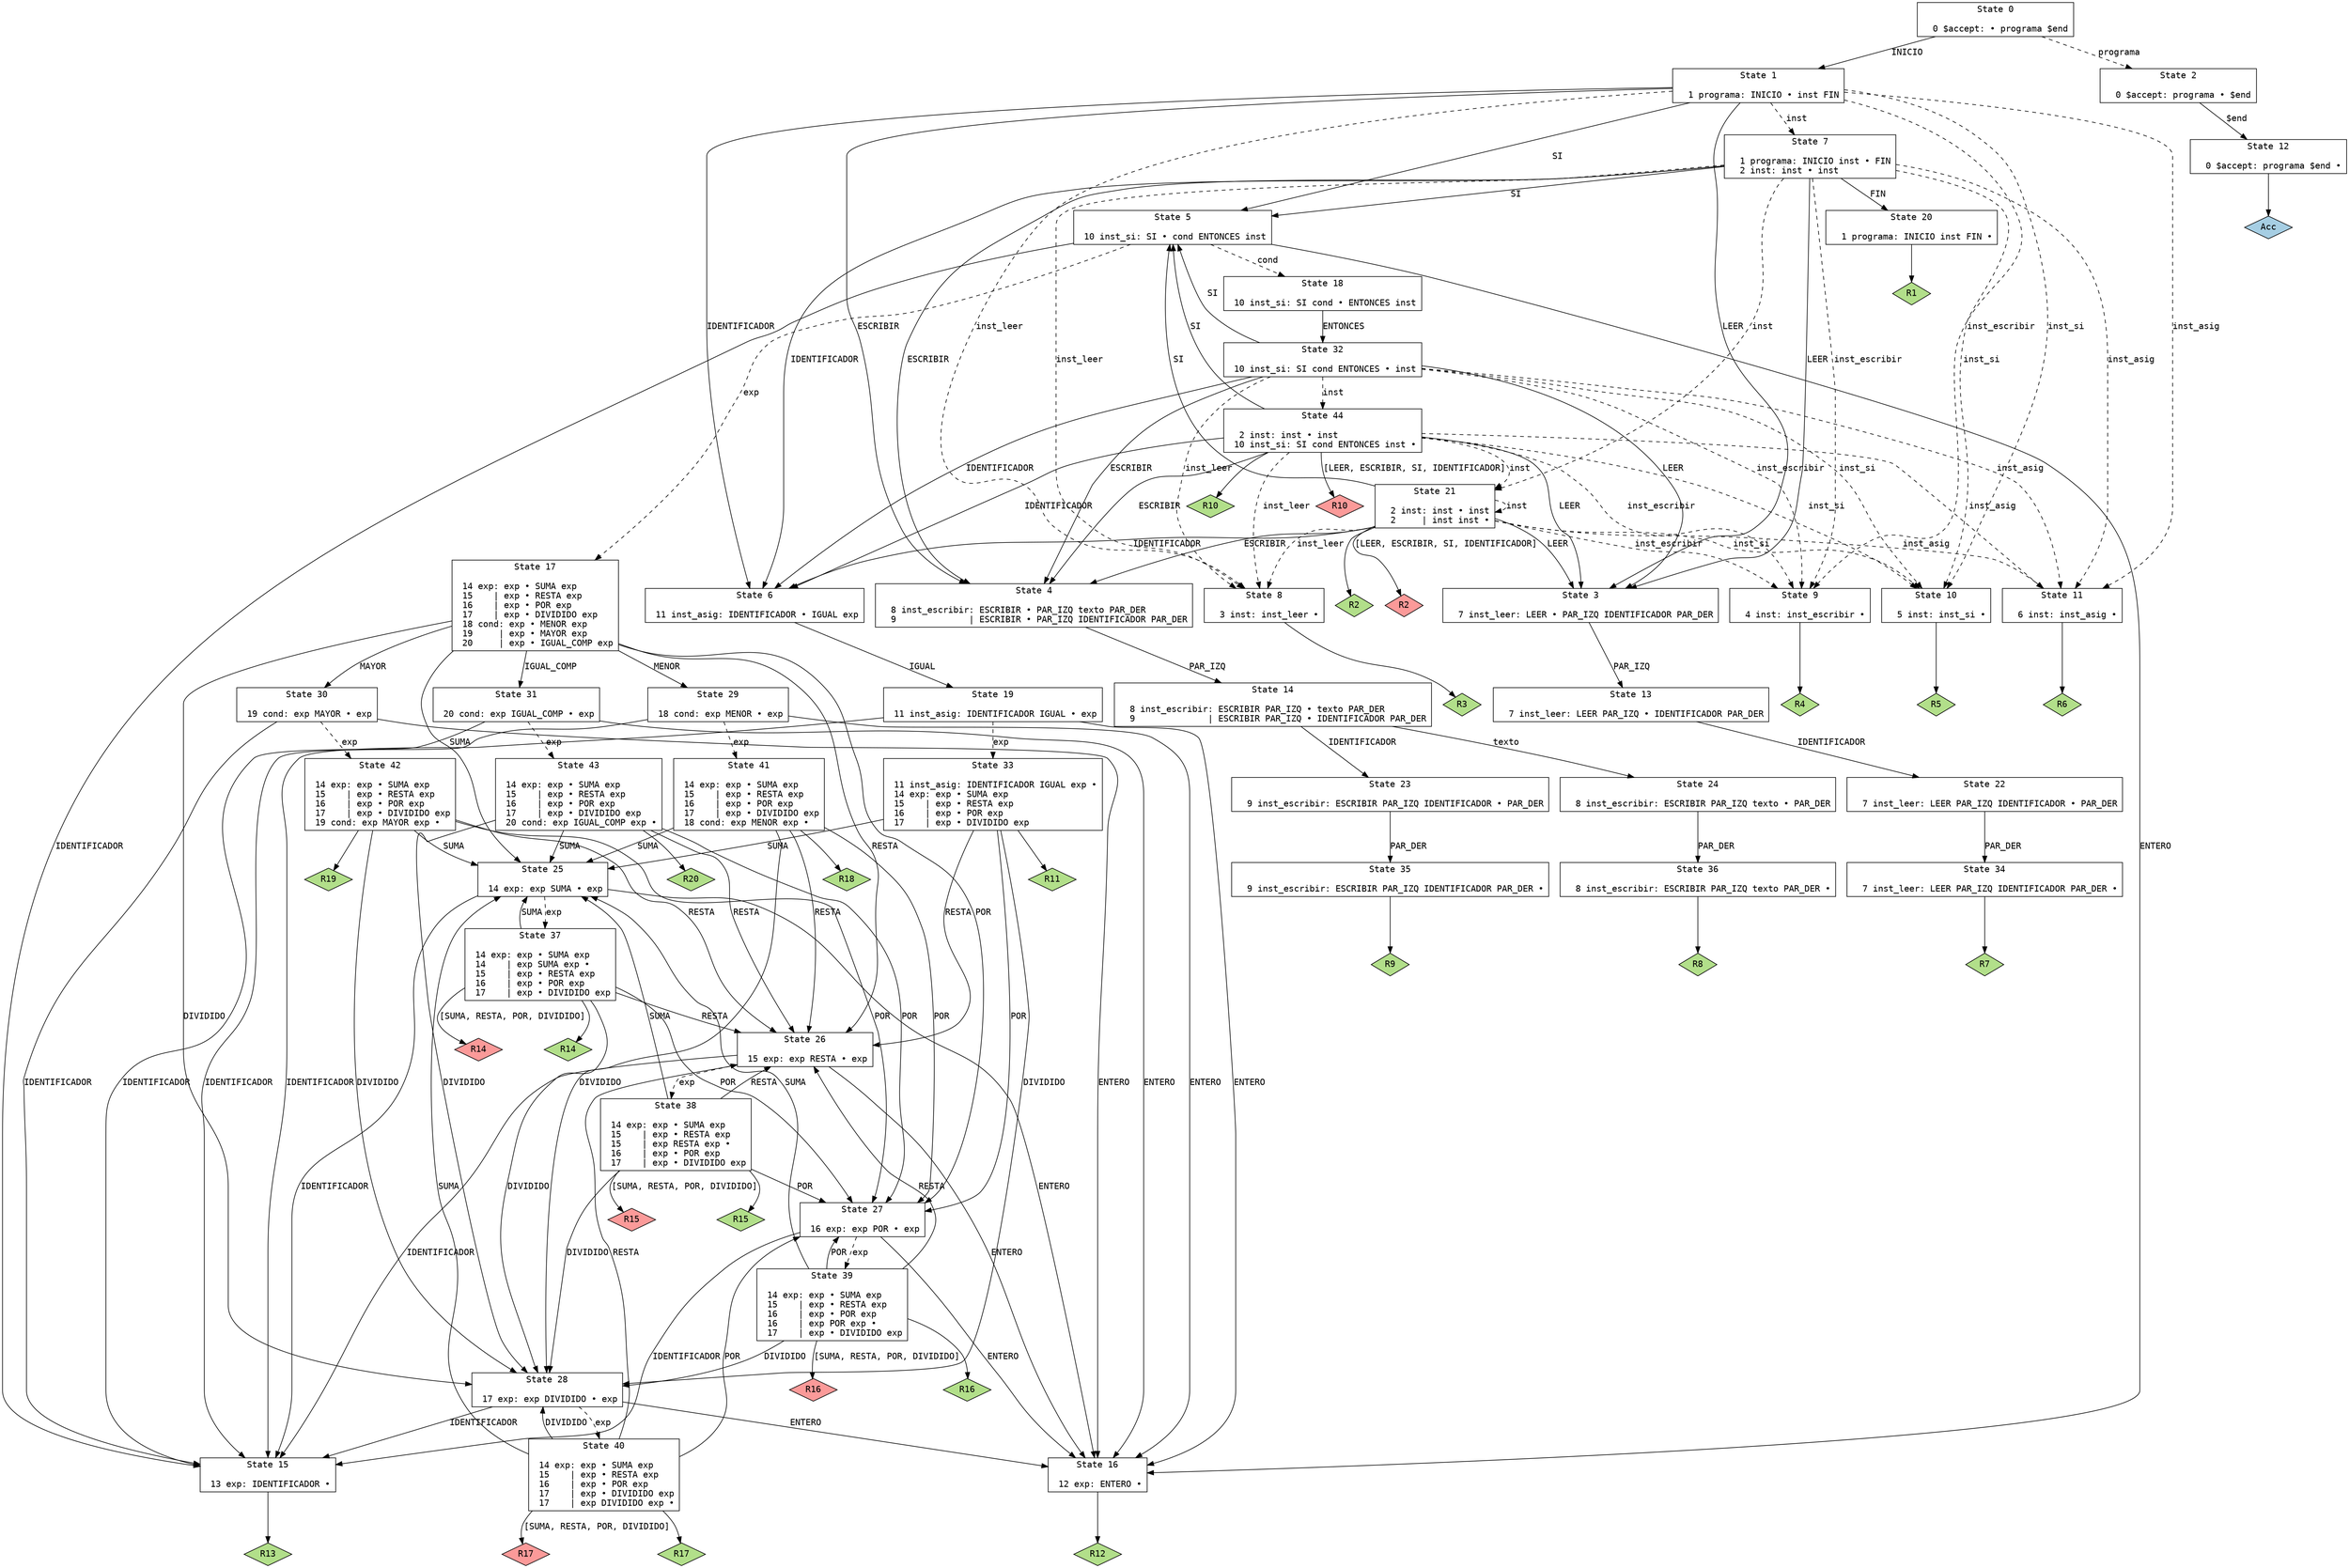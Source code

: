 // Generated by GNU Bison 3.8.2.
// Report bugs to <bug-bison@gnu.org>.
// Home page: <https://www.gnu.org/software/bison/>.

digraph "AZ2023.y"
{
  node [fontname = courier, shape = box, colorscheme = paired6]
  edge [fontname = courier]

  0 [label="State 0\n\l  0 $accept: • programa $end\l"]
  0 -> 1 [style=solid label="INICIO"]
  0 -> 2 [style=dashed label="programa"]
  1 [label="State 1\n\l  1 programa: INICIO • inst FIN\l"]
  1 -> 3 [style=solid label="LEER"]
  1 -> 4 [style=solid label="ESCRIBIR"]
  1 -> 5 [style=solid label="SI"]
  1 -> 6 [style=solid label="IDENTIFICADOR"]
  1 -> 7 [style=dashed label="inst"]
  1 -> 8 [style=dashed label="inst_leer"]
  1 -> 9 [style=dashed label="inst_escribir"]
  1 -> 10 [style=dashed label="inst_si"]
  1 -> 11 [style=dashed label="inst_asig"]
  2 [label="State 2\n\l  0 $accept: programa • $end\l"]
  2 -> 12 [style=solid label="$end"]
  3 [label="State 3\n\l  7 inst_leer: LEER • PAR_IZQ IDENTIFICADOR PAR_DER\l"]
  3 -> 13 [style=solid label="PAR_IZQ"]
  4 [label="State 4\n\l  8 inst_escribir: ESCRIBIR • PAR_IZQ texto PAR_DER\l  9              | ESCRIBIR • PAR_IZQ IDENTIFICADOR PAR_DER\l"]
  4 -> 14 [style=solid label="PAR_IZQ"]
  5 [label="State 5\n\l 10 inst_si: SI • cond ENTONCES inst\l"]
  5 -> 15 [style=solid label="IDENTIFICADOR"]
  5 -> 16 [style=solid label="ENTERO"]
  5 -> 17 [style=dashed label="exp"]
  5 -> 18 [style=dashed label="cond"]
  6 [label="State 6\n\l 11 inst_asig: IDENTIFICADOR • IGUAL exp\l"]
  6 -> 19 [style=solid label="IGUAL"]
  7 [label="State 7\n\l  1 programa: INICIO inst • FIN\l  2 inst: inst • inst\l"]
  7 -> 20 [style=solid label="FIN"]
  7 -> 3 [style=solid label="LEER"]
  7 -> 4 [style=solid label="ESCRIBIR"]
  7 -> 5 [style=solid label="SI"]
  7 -> 6 [style=solid label="IDENTIFICADOR"]
  7 -> 21 [style=dashed label="inst"]
  7 -> 8 [style=dashed label="inst_leer"]
  7 -> 9 [style=dashed label="inst_escribir"]
  7 -> 10 [style=dashed label="inst_si"]
  7 -> 11 [style=dashed label="inst_asig"]
  8 [label="State 8\n\l  3 inst: inst_leer •\l"]
  8 -> "8R3" [style=solid]
 "8R3" [label="R3", fillcolor=3, shape=diamond, style=filled]
  9 [label="State 9\n\l  4 inst: inst_escribir •\l"]
  9 -> "9R4" [style=solid]
 "9R4" [label="R4", fillcolor=3, shape=diamond, style=filled]
  10 [label="State 10\n\l  5 inst: inst_si •\l"]
  10 -> "10R5" [style=solid]
 "10R5" [label="R5", fillcolor=3, shape=diamond, style=filled]
  11 [label="State 11\n\l  6 inst: inst_asig •\l"]
  11 -> "11R6" [style=solid]
 "11R6" [label="R6", fillcolor=3, shape=diamond, style=filled]
  12 [label="State 12\n\l  0 $accept: programa $end •\l"]
  12 -> "12R0" [style=solid]
 "12R0" [label="Acc", fillcolor=1, shape=diamond, style=filled]
  13 [label="State 13\n\l  7 inst_leer: LEER PAR_IZQ • IDENTIFICADOR PAR_DER\l"]
  13 -> 22 [style=solid label="IDENTIFICADOR"]
  14 [label="State 14\n\l  8 inst_escribir: ESCRIBIR PAR_IZQ • texto PAR_DER\l  9              | ESCRIBIR PAR_IZQ • IDENTIFICADOR PAR_DER\l"]
  14 -> 23 [style=solid label="IDENTIFICADOR"]
  14 -> 24 [style=solid label="texto"]
  15 [label="State 15\n\l 13 exp: IDENTIFICADOR •\l"]
  15 -> "15R13" [style=solid]
 "15R13" [label="R13", fillcolor=3, shape=diamond, style=filled]
  16 [label="State 16\n\l 12 exp: ENTERO •\l"]
  16 -> "16R12" [style=solid]
 "16R12" [label="R12", fillcolor=3, shape=diamond, style=filled]
  17 [label="State 17\n\l 14 exp: exp • SUMA exp\l 15    | exp • RESTA exp\l 16    | exp • POR exp\l 17    | exp • DIVIDIDO exp\l 18 cond: exp • MENOR exp\l 19     | exp • MAYOR exp\l 20     | exp • IGUAL_COMP exp\l"]
  17 -> 25 [style=solid label="SUMA"]
  17 -> 26 [style=solid label="RESTA"]
  17 -> 27 [style=solid label="POR"]
  17 -> 28 [style=solid label="DIVIDIDO"]
  17 -> 29 [style=solid label="MENOR"]
  17 -> 30 [style=solid label="MAYOR"]
  17 -> 31 [style=solid label="IGUAL_COMP"]
  18 [label="State 18\n\l 10 inst_si: SI cond • ENTONCES inst\l"]
  18 -> 32 [style=solid label="ENTONCES"]
  19 [label="State 19\n\l 11 inst_asig: IDENTIFICADOR IGUAL • exp\l"]
  19 -> 15 [style=solid label="IDENTIFICADOR"]
  19 -> 16 [style=solid label="ENTERO"]
  19 -> 33 [style=dashed label="exp"]
  20 [label="State 20\n\l  1 programa: INICIO inst FIN •\l"]
  20 -> "20R1" [style=solid]
 "20R1" [label="R1", fillcolor=3, shape=diamond, style=filled]
  21 [label="State 21\n\l  2 inst: inst • inst\l  2     | inst inst •\l"]
  21 -> 3 [style=solid label="LEER"]
  21 -> 4 [style=solid label="ESCRIBIR"]
  21 -> 5 [style=solid label="SI"]
  21 -> 6 [style=solid label="IDENTIFICADOR"]
  21 -> 21 [style=dashed label="inst"]
  21 -> 8 [style=dashed label="inst_leer"]
  21 -> 9 [style=dashed label="inst_escribir"]
  21 -> 10 [style=dashed label="inst_si"]
  21 -> 11 [style=dashed label="inst_asig"]
  21 -> "21R2d" [label="[LEER, ESCRIBIR, SI, IDENTIFICADOR]", style=solid]
 "21R2d" [label="R2", fillcolor=5, shape=diamond, style=filled]
  21 -> "21R2" [style=solid]
 "21R2" [label="R2", fillcolor=3, shape=diamond, style=filled]
  22 [label="State 22\n\l  7 inst_leer: LEER PAR_IZQ IDENTIFICADOR • PAR_DER\l"]
  22 -> 34 [style=solid label="PAR_DER"]
  23 [label="State 23\n\l  9 inst_escribir: ESCRIBIR PAR_IZQ IDENTIFICADOR • PAR_DER\l"]
  23 -> 35 [style=solid label="PAR_DER"]
  24 [label="State 24\n\l  8 inst_escribir: ESCRIBIR PAR_IZQ texto • PAR_DER\l"]
  24 -> 36 [style=solid label="PAR_DER"]
  25 [label="State 25\n\l 14 exp: exp SUMA • exp\l"]
  25 -> 15 [style=solid label="IDENTIFICADOR"]
  25 -> 16 [style=solid label="ENTERO"]
  25 -> 37 [style=dashed label="exp"]
  26 [label="State 26\n\l 15 exp: exp RESTA • exp\l"]
  26 -> 15 [style=solid label="IDENTIFICADOR"]
  26 -> 16 [style=solid label="ENTERO"]
  26 -> 38 [style=dashed label="exp"]
  27 [label="State 27\n\l 16 exp: exp POR • exp\l"]
  27 -> 15 [style=solid label="IDENTIFICADOR"]
  27 -> 16 [style=solid label="ENTERO"]
  27 -> 39 [style=dashed label="exp"]
  28 [label="State 28\n\l 17 exp: exp DIVIDIDO • exp\l"]
  28 -> 15 [style=solid label="IDENTIFICADOR"]
  28 -> 16 [style=solid label="ENTERO"]
  28 -> 40 [style=dashed label="exp"]
  29 [label="State 29\n\l 18 cond: exp MENOR • exp\l"]
  29 -> 15 [style=solid label="IDENTIFICADOR"]
  29 -> 16 [style=solid label="ENTERO"]
  29 -> 41 [style=dashed label="exp"]
  30 [label="State 30\n\l 19 cond: exp MAYOR • exp\l"]
  30 -> 15 [style=solid label="IDENTIFICADOR"]
  30 -> 16 [style=solid label="ENTERO"]
  30 -> 42 [style=dashed label="exp"]
  31 [label="State 31\n\l 20 cond: exp IGUAL_COMP • exp\l"]
  31 -> 15 [style=solid label="IDENTIFICADOR"]
  31 -> 16 [style=solid label="ENTERO"]
  31 -> 43 [style=dashed label="exp"]
  32 [label="State 32\n\l 10 inst_si: SI cond ENTONCES • inst\l"]
  32 -> 3 [style=solid label="LEER"]
  32 -> 4 [style=solid label="ESCRIBIR"]
  32 -> 5 [style=solid label="SI"]
  32 -> 6 [style=solid label="IDENTIFICADOR"]
  32 -> 44 [style=dashed label="inst"]
  32 -> 8 [style=dashed label="inst_leer"]
  32 -> 9 [style=dashed label="inst_escribir"]
  32 -> 10 [style=dashed label="inst_si"]
  32 -> 11 [style=dashed label="inst_asig"]
  33 [label="State 33\n\l 11 inst_asig: IDENTIFICADOR IGUAL exp •\l 14 exp: exp • SUMA exp\l 15    | exp • RESTA exp\l 16    | exp • POR exp\l 17    | exp • DIVIDIDO exp\l"]
  33 -> 25 [style=solid label="SUMA"]
  33 -> 26 [style=solid label="RESTA"]
  33 -> 27 [style=solid label="POR"]
  33 -> 28 [style=solid label="DIVIDIDO"]
  33 -> "33R11" [style=solid]
 "33R11" [label="R11", fillcolor=3, shape=diamond, style=filled]
  34 [label="State 34\n\l  7 inst_leer: LEER PAR_IZQ IDENTIFICADOR PAR_DER •\l"]
  34 -> "34R7" [style=solid]
 "34R7" [label="R7", fillcolor=3, shape=diamond, style=filled]
  35 [label="State 35\n\l  9 inst_escribir: ESCRIBIR PAR_IZQ IDENTIFICADOR PAR_DER •\l"]
  35 -> "35R9" [style=solid]
 "35R9" [label="R9", fillcolor=3, shape=diamond, style=filled]
  36 [label="State 36\n\l  8 inst_escribir: ESCRIBIR PAR_IZQ texto PAR_DER •\l"]
  36 -> "36R8" [style=solid]
 "36R8" [label="R8", fillcolor=3, shape=diamond, style=filled]
  37 [label="State 37\n\l 14 exp: exp • SUMA exp\l 14    | exp SUMA exp •\l 15    | exp • RESTA exp\l 16    | exp • POR exp\l 17    | exp • DIVIDIDO exp\l"]
  37 -> 25 [style=solid label="SUMA"]
  37 -> 26 [style=solid label="RESTA"]
  37 -> 27 [style=solid label="POR"]
  37 -> 28 [style=solid label="DIVIDIDO"]
  37 -> "37R14d" [label="[SUMA, RESTA, POR, DIVIDIDO]", style=solid]
 "37R14d" [label="R14", fillcolor=5, shape=diamond, style=filled]
  37 -> "37R14" [style=solid]
 "37R14" [label="R14", fillcolor=3, shape=diamond, style=filled]
  38 [label="State 38\n\l 14 exp: exp • SUMA exp\l 15    | exp • RESTA exp\l 15    | exp RESTA exp •\l 16    | exp • POR exp\l 17    | exp • DIVIDIDO exp\l"]
  38 -> 25 [style=solid label="SUMA"]
  38 -> 26 [style=solid label="RESTA"]
  38 -> 27 [style=solid label="POR"]
  38 -> 28 [style=solid label="DIVIDIDO"]
  38 -> "38R15d" [label="[SUMA, RESTA, POR, DIVIDIDO]", style=solid]
 "38R15d" [label="R15", fillcolor=5, shape=diamond, style=filled]
  38 -> "38R15" [style=solid]
 "38R15" [label="R15", fillcolor=3, shape=diamond, style=filled]
  39 [label="State 39\n\l 14 exp: exp • SUMA exp\l 15    | exp • RESTA exp\l 16    | exp • POR exp\l 16    | exp POR exp •\l 17    | exp • DIVIDIDO exp\l"]
  39 -> 25 [style=solid label="SUMA"]
  39 -> 26 [style=solid label="RESTA"]
  39 -> 27 [style=solid label="POR"]
  39 -> 28 [style=solid label="DIVIDIDO"]
  39 -> "39R16d" [label="[SUMA, RESTA, POR, DIVIDIDO]", style=solid]
 "39R16d" [label="R16", fillcolor=5, shape=diamond, style=filled]
  39 -> "39R16" [style=solid]
 "39R16" [label="R16", fillcolor=3, shape=diamond, style=filled]
  40 [label="State 40\n\l 14 exp: exp • SUMA exp\l 15    | exp • RESTA exp\l 16    | exp • POR exp\l 17    | exp • DIVIDIDO exp\l 17    | exp DIVIDIDO exp •\l"]
  40 -> 25 [style=solid label="SUMA"]
  40 -> 26 [style=solid label="RESTA"]
  40 -> 27 [style=solid label="POR"]
  40 -> 28 [style=solid label="DIVIDIDO"]
  40 -> "40R17d" [label="[SUMA, RESTA, POR, DIVIDIDO]", style=solid]
 "40R17d" [label="R17", fillcolor=5, shape=diamond, style=filled]
  40 -> "40R17" [style=solid]
 "40R17" [label="R17", fillcolor=3, shape=diamond, style=filled]
  41 [label="State 41\n\l 14 exp: exp • SUMA exp\l 15    | exp • RESTA exp\l 16    | exp • POR exp\l 17    | exp • DIVIDIDO exp\l 18 cond: exp MENOR exp •\l"]
  41 -> 25 [style=solid label="SUMA"]
  41 -> 26 [style=solid label="RESTA"]
  41 -> 27 [style=solid label="POR"]
  41 -> 28 [style=solid label="DIVIDIDO"]
  41 -> "41R18" [style=solid]
 "41R18" [label="R18", fillcolor=3, shape=diamond, style=filled]
  42 [label="State 42\n\l 14 exp: exp • SUMA exp\l 15    | exp • RESTA exp\l 16    | exp • POR exp\l 17    | exp • DIVIDIDO exp\l 19 cond: exp MAYOR exp •\l"]
  42 -> 25 [style=solid label="SUMA"]
  42 -> 26 [style=solid label="RESTA"]
  42 -> 27 [style=solid label="POR"]
  42 -> 28 [style=solid label="DIVIDIDO"]
  42 -> "42R19" [style=solid]
 "42R19" [label="R19", fillcolor=3, shape=diamond, style=filled]
  43 [label="State 43\n\l 14 exp: exp • SUMA exp\l 15    | exp • RESTA exp\l 16    | exp • POR exp\l 17    | exp • DIVIDIDO exp\l 20 cond: exp IGUAL_COMP exp •\l"]
  43 -> 25 [style=solid label="SUMA"]
  43 -> 26 [style=solid label="RESTA"]
  43 -> 27 [style=solid label="POR"]
  43 -> 28 [style=solid label="DIVIDIDO"]
  43 -> "43R20" [style=solid]
 "43R20" [label="R20", fillcolor=3, shape=diamond, style=filled]
  44 [label="State 44\n\l  2 inst: inst • inst\l 10 inst_si: SI cond ENTONCES inst •\l"]
  44 -> 3 [style=solid label="LEER"]
  44 -> 4 [style=solid label="ESCRIBIR"]
  44 -> 5 [style=solid label="SI"]
  44 -> 6 [style=solid label="IDENTIFICADOR"]
  44 -> 21 [style=dashed label="inst"]
  44 -> 8 [style=dashed label="inst_leer"]
  44 -> 9 [style=dashed label="inst_escribir"]
  44 -> 10 [style=dashed label="inst_si"]
  44 -> 11 [style=dashed label="inst_asig"]
  44 -> "44R10d" [label="[LEER, ESCRIBIR, SI, IDENTIFICADOR]", style=solid]
 "44R10d" [label="R10", fillcolor=5, shape=diamond, style=filled]
  44 -> "44R10" [style=solid]
 "44R10" [label="R10", fillcolor=3, shape=diamond, style=filled]
}

